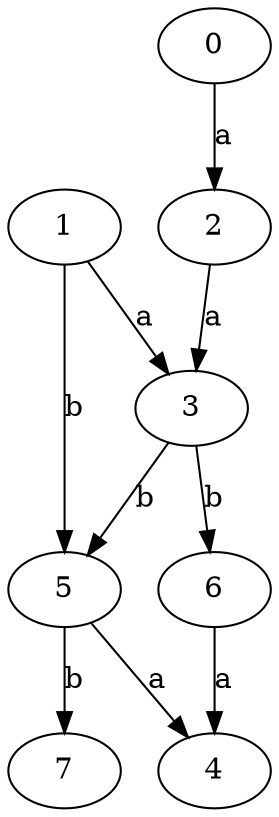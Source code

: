 strict digraph  {
2;
3;
4;
5;
6;
0;
7;
1;
2 -> 3  [label=a];
3 -> 5  [label=b];
3 -> 6  [label=b];
5 -> 4  [label=a];
5 -> 7  [label=b];
6 -> 4  [label=a];
0 -> 2  [label=a];
1 -> 3  [label=a];
1 -> 5  [label=b];
}

